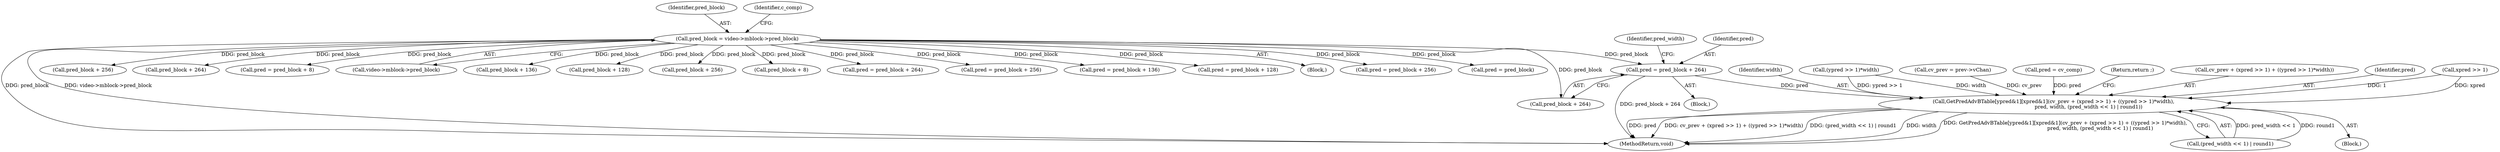 digraph "0_Android_961e5ac5788b52304e64b9a509781beaf5201fb0@pointer" {
"1001344" [label="(Call,pred = pred_block + 264)"];
"1000605" [label="(Call,pred_block = video->mblock->pred_block)"];
"1001360" [label="(Call,GetPredAdvBTable[ypred&1][xpred&1](cv_prev + (xpred >> 1) + ((ypred >> 1)*width),\n                                           pred, width, (pred_width << 1) | round1))"];
"1000201" [label="(Block,)"];
"1001296" [label="(Block,)"];
"1001304" [label="(Call,pred = pred_block + 256)"];
"1000650" [label="(Call,pred = pred_block)"];
"1001346" [label="(Call,pred_block + 264)"];
"1000605" [label="(Call,pred_block = video->mblock->pred_block)"];
"1001374" [label="(Call,(pred_width << 1) | round1)"];
"1001372" [label="(Identifier,pred)"];
"1001360" [label="(Call,GetPredAdvBTable[ypred&1][xpred&1](cv_prev + (xpred >> 1) + ((ypred >> 1)*width),\n                                           pred, width, (pred_width << 1) | round1))"];
"1001445" [label="(MethodReturn,void)"];
"1001344" [label="(Call,pred = pred_block + 264)"];
"1001350" [label="(Identifier,pred_width)"];
"1001343" [label="(Block,)"];
"1001306" [label="(Call,pred_block + 256)"];
"1001345" [label="(Identifier,pred)"];
"1001421" [label="(Call,pred_block + 264)"];
"1001373" [label="(Identifier,width)"];
"1001367" [label="(Call,(ypred >> 1)*width)"];
"1000754" [label="(Call,pred = pred_block + 8)"];
"1001223" [label="(Call,cv_prev = prev->vChan)"];
"1001364" [label="(Call,xpred >> 1)"];
"1000607" [label="(Call,video->mblock->pred_block)"];
"1001354" [label="(Call,pred = cv_comp)"];
"1000976" [label="(Call,pred_block + 136)"];
"1000864" [label="(Call,pred_block + 128)"];
"1001391" [label="(Call,pred_block + 256)"];
"1000756" [label="(Call,pred_block + 8)"];
"1000606" [label="(Identifier,pred_block)"];
"1001419" [label="(Call,pred = pred_block + 264)"];
"1001379" [label="(Return,return ;)"];
"1000613" [label="(Identifier,c_comp)"];
"1001361" [label="(Call,cv_prev + (xpred >> 1) + ((ypred >> 1)*width))"];
"1001389" [label="(Call,pred = pred_block + 256)"];
"1000974" [label="(Call,pred = pred_block + 136)"];
"1000862" [label="(Call,pred = pred_block + 128)"];
"1001344" -> "1001343"  [label="AST: "];
"1001344" -> "1001346"  [label="CFG: "];
"1001345" -> "1001344"  [label="AST: "];
"1001346" -> "1001344"  [label="AST: "];
"1001350" -> "1001344"  [label="CFG: "];
"1001344" -> "1001445"  [label="DDG: pred_block + 264"];
"1000605" -> "1001344"  [label="DDG: pred_block"];
"1001344" -> "1001360"  [label="DDG: pred"];
"1000605" -> "1000201"  [label="AST: "];
"1000605" -> "1000607"  [label="CFG: "];
"1000606" -> "1000605"  [label="AST: "];
"1000607" -> "1000605"  [label="AST: "];
"1000613" -> "1000605"  [label="CFG: "];
"1000605" -> "1001445"  [label="DDG: video->mblock->pred_block"];
"1000605" -> "1001445"  [label="DDG: pred_block"];
"1000605" -> "1000650"  [label="DDG: pred_block"];
"1000605" -> "1000754"  [label="DDG: pred_block"];
"1000605" -> "1000756"  [label="DDG: pred_block"];
"1000605" -> "1000862"  [label="DDG: pred_block"];
"1000605" -> "1000864"  [label="DDG: pred_block"];
"1000605" -> "1000974"  [label="DDG: pred_block"];
"1000605" -> "1000976"  [label="DDG: pred_block"];
"1000605" -> "1001304"  [label="DDG: pred_block"];
"1000605" -> "1001306"  [label="DDG: pred_block"];
"1000605" -> "1001346"  [label="DDG: pred_block"];
"1000605" -> "1001389"  [label="DDG: pred_block"];
"1000605" -> "1001391"  [label="DDG: pred_block"];
"1000605" -> "1001419"  [label="DDG: pred_block"];
"1000605" -> "1001421"  [label="DDG: pred_block"];
"1001360" -> "1001296"  [label="AST: "];
"1001360" -> "1001374"  [label="CFG: "];
"1001361" -> "1001360"  [label="AST: "];
"1001372" -> "1001360"  [label="AST: "];
"1001373" -> "1001360"  [label="AST: "];
"1001374" -> "1001360"  [label="AST: "];
"1001379" -> "1001360"  [label="CFG: "];
"1001360" -> "1001445"  [label="DDG: width"];
"1001360" -> "1001445"  [label="DDG: GetPredAdvBTable[ypred&1][xpred&1](cv_prev + (xpred >> 1) + ((ypred >> 1)*width),\n                                           pred, width, (pred_width << 1) | round1)"];
"1001360" -> "1001445"  [label="DDG: pred"];
"1001360" -> "1001445"  [label="DDG: cv_prev + (xpred >> 1) + ((ypred >> 1)*width)"];
"1001360" -> "1001445"  [label="DDG: (pred_width << 1) | round1"];
"1001223" -> "1001360"  [label="DDG: cv_prev"];
"1001364" -> "1001360"  [label="DDG: xpred"];
"1001364" -> "1001360"  [label="DDG: 1"];
"1001367" -> "1001360"  [label="DDG: ypred >> 1"];
"1001367" -> "1001360"  [label="DDG: width"];
"1001354" -> "1001360"  [label="DDG: pred"];
"1001374" -> "1001360"  [label="DDG: pred_width << 1"];
"1001374" -> "1001360"  [label="DDG: round1"];
}
